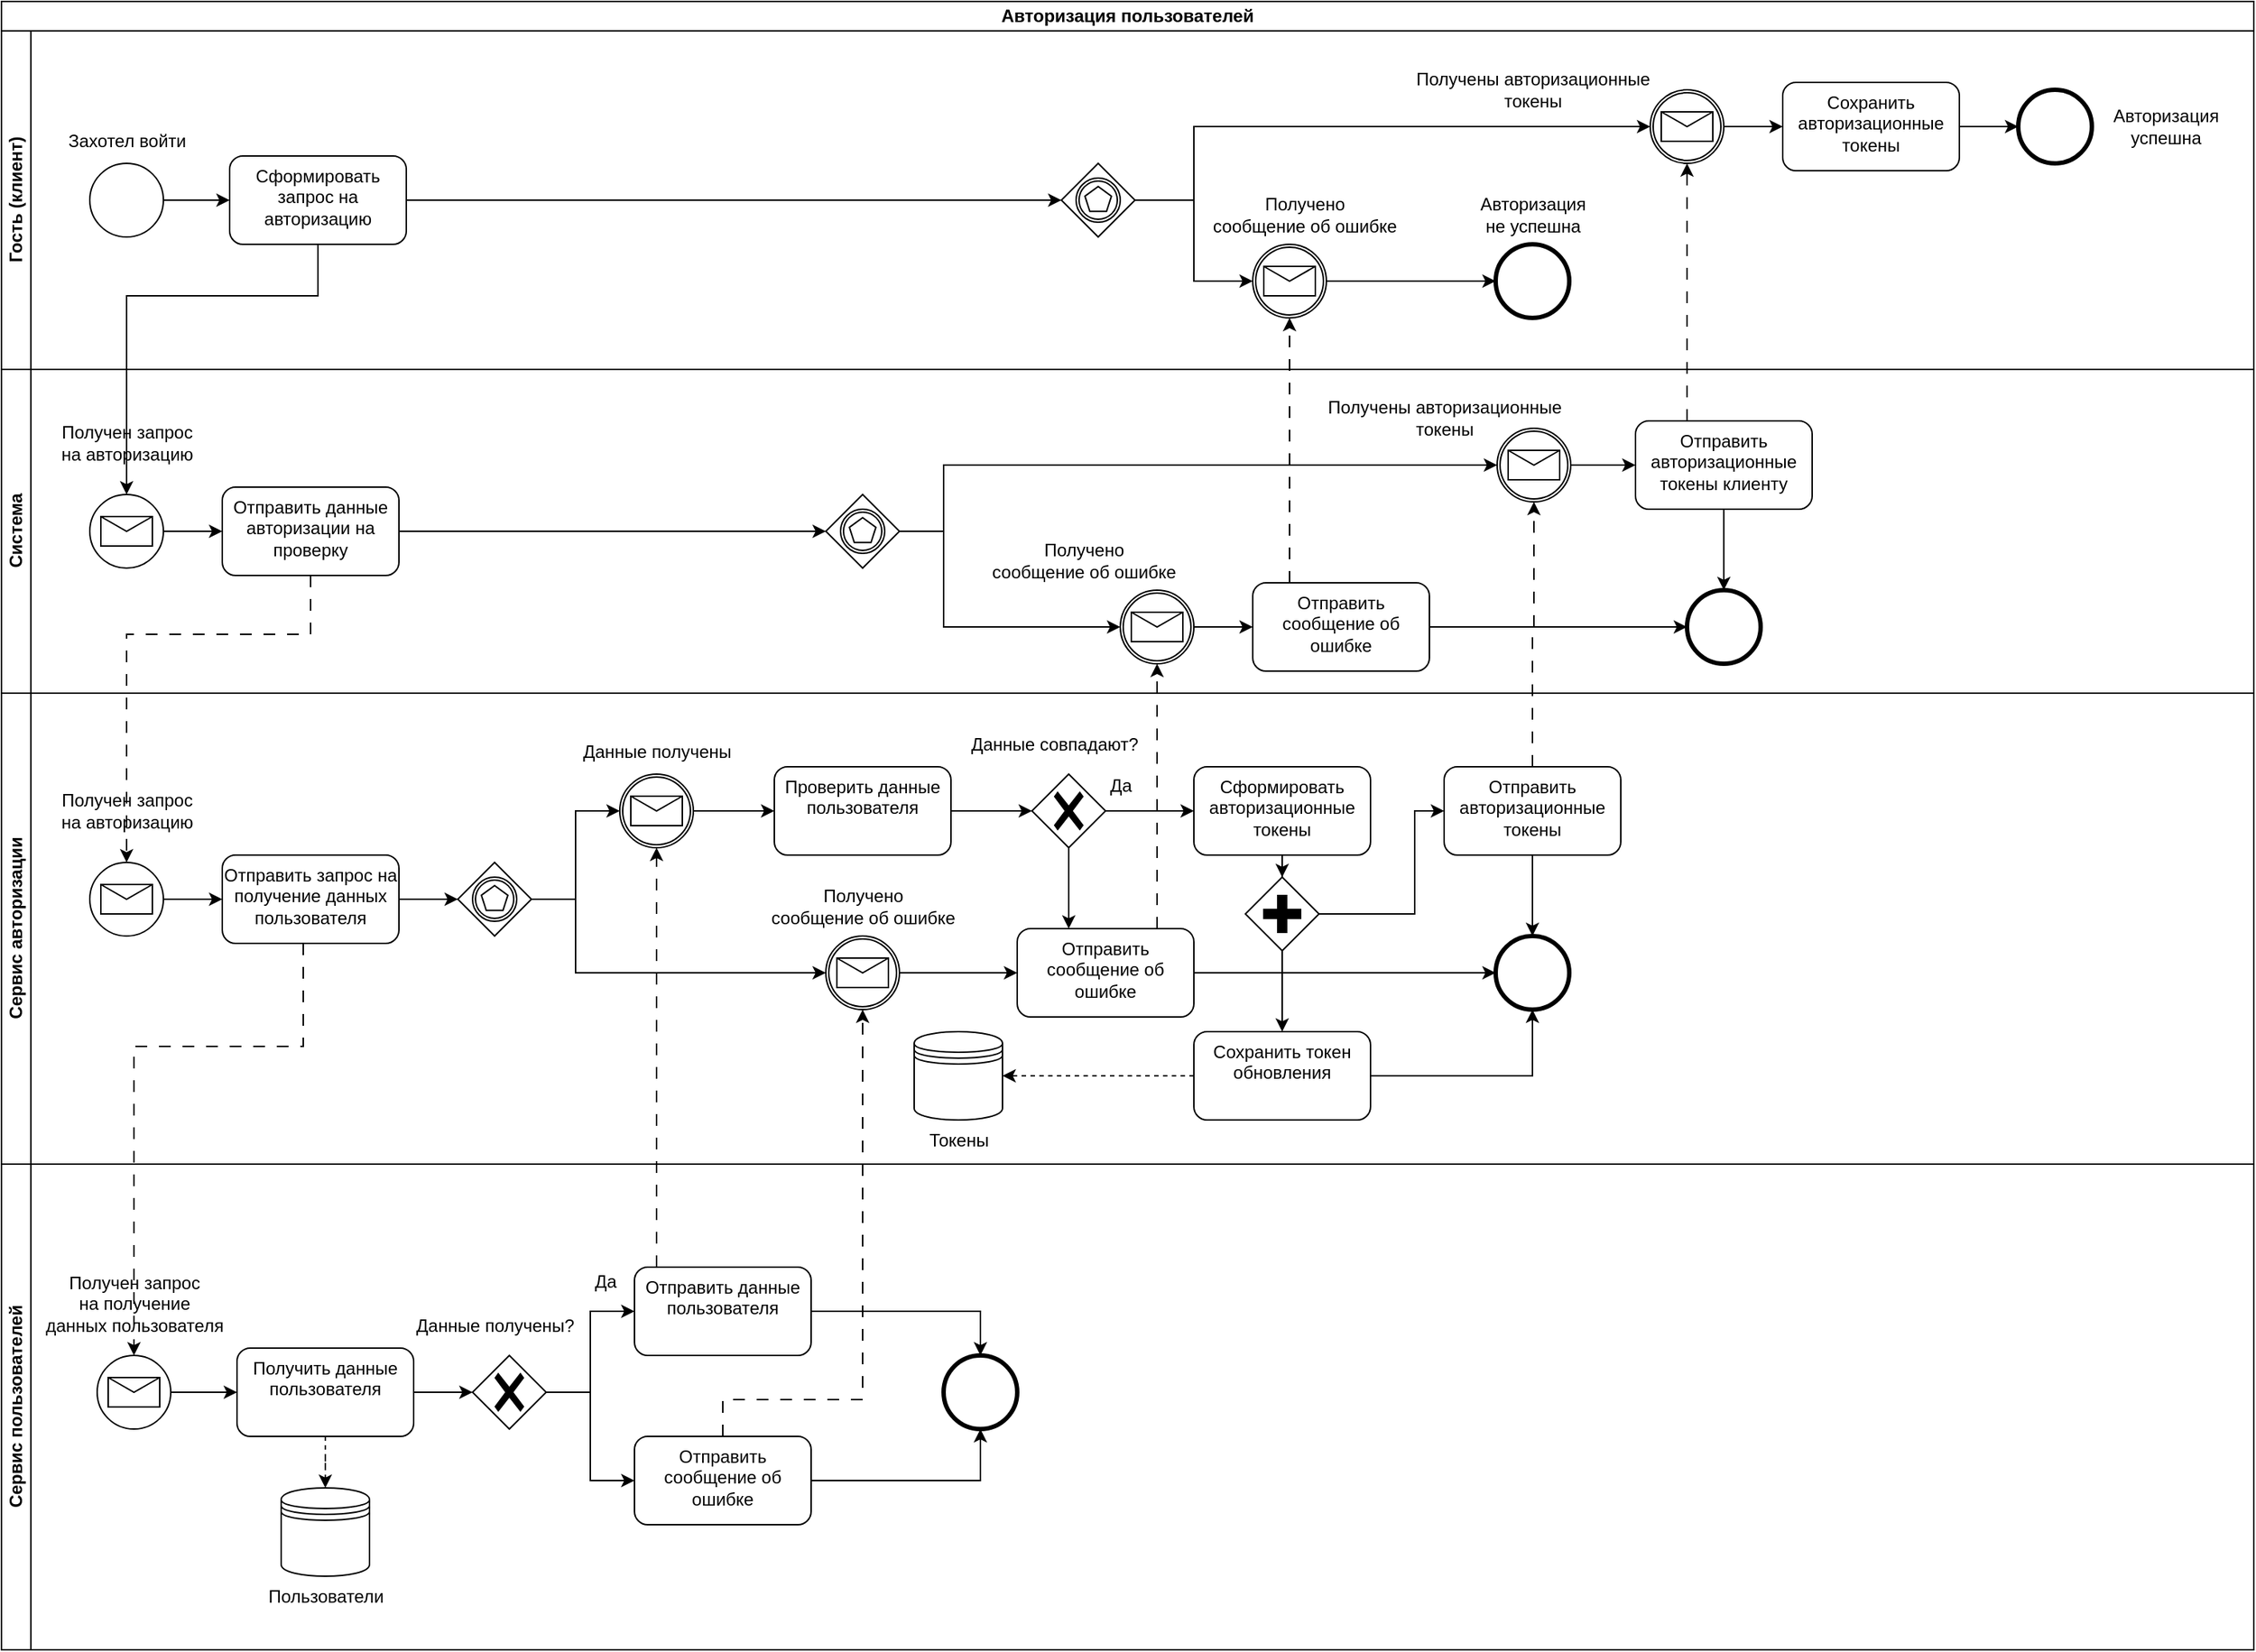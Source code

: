 <mxfile version="24.7.8">
  <diagram name="Page-1" id="yoeB2SSaoClNRnyR4tGA">
    <mxGraphModel dx="1154" dy="626" grid="1" gridSize="10" guides="1" tooltips="1" connect="1" arrows="1" fold="1" page="0" pageScale="1" pageWidth="850" pageHeight="1100" math="0" shadow="0">
      <root>
        <mxCell id="0" />
        <mxCell id="1" parent="0" />
        <mxCell id="EBRC14iGXl4szJExlWV8-6" value="Авторизация пользователей" style="swimlane;html=1;childLayout=stackLayout;resizeParent=1;resizeParentMax=0;horizontal=1;startSize=20;horizontalStack=0;whiteSpace=wrap;" vertex="1" parent="1">
          <mxGeometry x="150" y="10" width="1530" height="1120" as="geometry" />
        </mxCell>
        <mxCell id="EBRC14iGXl4szJExlWV8-7" value="Гость (клиент)" style="swimlane;html=1;startSize=20;horizontal=0;" vertex="1" parent="EBRC14iGXl4szJExlWV8-6">
          <mxGeometry y="20" width="1530" height="230" as="geometry" />
        </mxCell>
        <mxCell id="EBRC14iGXl4szJExlWV8-14" value="" style="edgeStyle=orthogonalEdgeStyle;rounded=0;orthogonalLoop=1;jettySize=auto;html=1;" edge="1" parent="EBRC14iGXl4szJExlWV8-7" source="EBRC14iGXl4szJExlWV8-10" target="EBRC14iGXl4szJExlWV8-13">
          <mxGeometry relative="1" as="geometry" />
        </mxCell>
        <mxCell id="EBRC14iGXl4szJExlWV8-10" value="" style="points=[[0.145,0.145,0],[0.5,0,0],[0.855,0.145,0],[1,0.5,0],[0.855,0.855,0],[0.5,1,0],[0.145,0.855,0],[0,0.5,0]];shape=mxgraph.bpmn.event;html=1;verticalLabelPosition=bottom;labelBackgroundColor=#ffffff;verticalAlign=top;align=center;perimeter=ellipsePerimeter;outlineConnect=0;aspect=fixed;outline=standard;symbol=general;" vertex="1" parent="EBRC14iGXl4szJExlWV8-7">
          <mxGeometry x="60" y="90" width="50" height="50" as="geometry" />
        </mxCell>
        <mxCell id="EBRC14iGXl4szJExlWV8-12" value="Захотел войти" style="text;html=1;align=center;verticalAlign=middle;resizable=0;points=[];autosize=1;strokeColor=none;fillColor=none;" vertex="1" parent="EBRC14iGXl4szJExlWV8-7">
          <mxGeometry x="35" y="60" width="100" height="30" as="geometry" />
        </mxCell>
        <mxCell id="EBRC14iGXl4szJExlWV8-110" style="edgeStyle=orthogonalEdgeStyle;rounded=0;orthogonalLoop=1;jettySize=auto;html=1;" edge="1" parent="EBRC14iGXl4szJExlWV8-7" source="EBRC14iGXl4szJExlWV8-13" target="EBRC14iGXl4szJExlWV8-109">
          <mxGeometry relative="1" as="geometry" />
        </mxCell>
        <mxCell id="EBRC14iGXl4szJExlWV8-13" value="Сформировать запрос на авторизацию" style="rounded=1;whiteSpace=wrap;html=1;verticalAlign=top;labelBackgroundColor=#ffffff;" vertex="1" parent="EBRC14iGXl4szJExlWV8-7">
          <mxGeometry x="155" y="85" width="120" height="60" as="geometry" />
        </mxCell>
        <mxCell id="EBRC14iGXl4szJExlWV8-146" style="edgeStyle=orthogonalEdgeStyle;rounded=0;orthogonalLoop=1;jettySize=auto;html=1;" edge="1" parent="EBRC14iGXl4szJExlWV8-7" source="EBRC14iGXl4szJExlWV8-104" target="EBRC14iGXl4szJExlWV8-145">
          <mxGeometry relative="1" as="geometry" />
        </mxCell>
        <mxCell id="EBRC14iGXl4szJExlWV8-104" value="" style="points=[[0.145,0.145,0],[0.5,0,0],[0.855,0.145,0],[1,0.5,0],[0.855,0.855,0],[0.5,1,0],[0.145,0.855,0],[0,0.5,0]];shape=mxgraph.bpmn.event;html=1;verticalLabelPosition=bottom;labelBackgroundColor=#ffffff;verticalAlign=top;align=center;perimeter=ellipsePerimeter;outlineConnect=0;aspect=fixed;outline=catching;symbol=message;" vertex="1" parent="EBRC14iGXl4szJExlWV8-7">
          <mxGeometry x="850" y="145" width="50" height="50" as="geometry" />
        </mxCell>
        <mxCell id="EBRC14iGXl4szJExlWV8-143" style="edgeStyle=orthogonalEdgeStyle;rounded=0;orthogonalLoop=1;jettySize=auto;html=1;" edge="1" parent="EBRC14iGXl4szJExlWV8-7" source="EBRC14iGXl4szJExlWV8-105" target="EBRC14iGXl4szJExlWV8-142">
          <mxGeometry relative="1" as="geometry" />
        </mxCell>
        <mxCell id="EBRC14iGXl4szJExlWV8-105" value="" style="points=[[0.145,0.145,0],[0.5,0,0],[0.855,0.145,0],[1,0.5,0],[0.855,0.855,0],[0.5,1,0],[0.145,0.855,0],[0,0.5,0]];shape=mxgraph.bpmn.event;html=1;verticalLabelPosition=bottom;labelBackgroundColor=#ffffff;verticalAlign=top;align=center;perimeter=ellipsePerimeter;outlineConnect=0;aspect=fixed;outline=catching;symbol=message;" vertex="1" parent="EBRC14iGXl4szJExlWV8-7">
          <mxGeometry x="1120" y="40" width="50" height="50" as="geometry" />
        </mxCell>
        <mxCell id="EBRC14iGXl4szJExlWV8-111" style="edgeStyle=orthogonalEdgeStyle;rounded=0;orthogonalLoop=1;jettySize=auto;html=1;" edge="1" parent="EBRC14iGXl4szJExlWV8-7" source="EBRC14iGXl4szJExlWV8-109" target="EBRC14iGXl4szJExlWV8-104">
          <mxGeometry relative="1" as="geometry">
            <Array as="points">
              <mxPoint x="810" y="115" />
              <mxPoint x="810" y="170" />
            </Array>
          </mxGeometry>
        </mxCell>
        <mxCell id="EBRC14iGXl4szJExlWV8-112" style="edgeStyle=orthogonalEdgeStyle;rounded=0;orthogonalLoop=1;jettySize=auto;html=1;" edge="1" parent="EBRC14iGXl4szJExlWV8-7" source="EBRC14iGXl4szJExlWV8-109" target="EBRC14iGXl4szJExlWV8-105">
          <mxGeometry relative="1" as="geometry">
            <Array as="points">
              <mxPoint x="810" y="115" />
              <mxPoint x="810" y="65" />
            </Array>
          </mxGeometry>
        </mxCell>
        <mxCell id="EBRC14iGXl4szJExlWV8-109" value="" style="points=[[0.25,0.25,0],[0.5,0,0],[0.75,0.25,0],[1,0.5,0],[0.75,0.75,0],[0.5,1,0],[0.25,0.75,0],[0,0.5,0]];shape=mxgraph.bpmn.gateway2;html=1;verticalLabelPosition=bottom;labelBackgroundColor=#ffffff;verticalAlign=top;align=center;perimeter=rhombusPerimeter;outlineConnect=0;outline=boundInt;symbol=multiple;" vertex="1" parent="EBRC14iGXl4szJExlWV8-7">
          <mxGeometry x="720" y="90" width="50" height="50" as="geometry" />
        </mxCell>
        <mxCell id="EBRC14iGXl4szJExlWV8-113" value="Получены авторизационные&lt;div&gt;токены&lt;/div&gt;" style="text;html=1;align=center;verticalAlign=middle;resizable=0;points=[];autosize=1;strokeColor=none;fillColor=none;" vertex="1" parent="EBRC14iGXl4szJExlWV8-7">
          <mxGeometry x="950" y="20" width="180" height="40" as="geometry" />
        </mxCell>
        <mxCell id="EBRC14iGXl4szJExlWV8-114" value="Получено&lt;div&gt;сообщение об ошибке&lt;/div&gt;" style="text;html=1;align=center;verticalAlign=middle;resizable=0;points=[];autosize=1;strokeColor=none;fillColor=none;" vertex="1" parent="EBRC14iGXl4szJExlWV8-7">
          <mxGeometry x="810" y="105" width="150" height="40" as="geometry" />
        </mxCell>
        <mxCell id="EBRC14iGXl4szJExlWV8-147" style="edgeStyle=orthogonalEdgeStyle;rounded=0;orthogonalLoop=1;jettySize=auto;html=1;" edge="1" parent="EBRC14iGXl4szJExlWV8-7" source="EBRC14iGXl4szJExlWV8-142" target="EBRC14iGXl4szJExlWV8-144">
          <mxGeometry relative="1" as="geometry" />
        </mxCell>
        <mxCell id="EBRC14iGXl4szJExlWV8-142" value="Сохранить авторизационные токены" style="rounded=1;whiteSpace=wrap;html=1;verticalAlign=top;labelBackgroundColor=#ffffff;" vertex="1" parent="EBRC14iGXl4szJExlWV8-7">
          <mxGeometry x="1210" y="35" width="120" height="60" as="geometry" />
        </mxCell>
        <mxCell id="EBRC14iGXl4szJExlWV8-144" value="" style="points=[[0.145,0.145,0],[0.5,0,0],[0.855,0.145,0],[1,0.5,0],[0.855,0.855,0],[0.5,1,0],[0.145,0.855,0],[0,0.5,0]];shape=mxgraph.bpmn.event;html=1;verticalLabelPosition=bottom;labelBackgroundColor=#ffffff;verticalAlign=top;align=center;perimeter=ellipsePerimeter;outlineConnect=0;aspect=fixed;outline=end;symbol=terminate2;" vertex="1" parent="EBRC14iGXl4szJExlWV8-7">
          <mxGeometry x="1370" y="40" width="50" height="50" as="geometry" />
        </mxCell>
        <mxCell id="EBRC14iGXl4szJExlWV8-145" value="" style="points=[[0.145,0.145,0],[0.5,0,0],[0.855,0.145,0],[1,0.5,0],[0.855,0.855,0],[0.5,1,0],[0.145,0.855,0],[0,0.5,0]];shape=mxgraph.bpmn.event;html=1;verticalLabelPosition=bottom;labelBackgroundColor=#ffffff;verticalAlign=top;align=center;perimeter=ellipsePerimeter;outlineConnect=0;aspect=fixed;outline=end;symbol=terminate2;" vertex="1" parent="EBRC14iGXl4szJExlWV8-7">
          <mxGeometry x="1015" y="145" width="50" height="50" as="geometry" />
        </mxCell>
        <mxCell id="EBRC14iGXl4szJExlWV8-148" value="Авторизация&lt;div&gt;успешна&lt;/div&gt;" style="text;html=1;align=center;verticalAlign=middle;resizable=0;points=[];autosize=1;strokeColor=none;fillColor=none;" vertex="1" parent="EBRC14iGXl4szJExlWV8-7">
          <mxGeometry x="1420" y="45" width="100" height="40" as="geometry" />
        </mxCell>
        <mxCell id="EBRC14iGXl4szJExlWV8-149" value="Авторизация&lt;div&gt;не успешна&lt;/div&gt;" style="text;html=1;align=center;verticalAlign=middle;resizable=0;points=[];autosize=1;strokeColor=none;fillColor=none;" vertex="1" parent="EBRC14iGXl4szJExlWV8-7">
          <mxGeometry x="990" y="105" width="100" height="40" as="geometry" />
        </mxCell>
        <mxCell id="EBRC14iGXl4szJExlWV8-8" value="Система" style="swimlane;html=1;startSize=20;horizontal=0;" vertex="1" parent="EBRC14iGXl4szJExlWV8-6">
          <mxGeometry y="250" width="1530" height="220" as="geometry" />
        </mxCell>
        <mxCell id="EBRC14iGXl4szJExlWV8-54" style="edgeStyle=orthogonalEdgeStyle;rounded=0;orthogonalLoop=1;jettySize=auto;html=1;" edge="1" parent="EBRC14iGXl4szJExlWV8-8" source="EBRC14iGXl4szJExlWV8-18" target="EBRC14iGXl4szJExlWV8-29">
          <mxGeometry relative="1" as="geometry" />
        </mxCell>
        <mxCell id="EBRC14iGXl4szJExlWV8-18" value="" style="points=[[0.145,0.145,0],[0.5,0,0],[0.855,0.145,0],[1,0.5,0],[0.855,0.855,0],[0.5,1,0],[0.145,0.855,0],[0,0.5,0]];shape=mxgraph.bpmn.event;html=1;verticalLabelPosition=bottom;labelBackgroundColor=#ffffff;verticalAlign=top;align=center;perimeter=ellipsePerimeter;outlineConnect=0;aspect=fixed;outline=standard;symbol=message;" vertex="1" parent="EBRC14iGXl4szJExlWV8-8">
          <mxGeometry x="60" y="85" width="50" height="50" as="geometry" />
        </mxCell>
        <mxCell id="EBRC14iGXl4szJExlWV8-19" value="Получен запрос&lt;div&gt;на авторизацию&lt;/div&gt;" style="text;html=1;align=center;verticalAlign=middle;resizable=0;points=[];autosize=1;strokeColor=none;fillColor=none;" vertex="1" parent="EBRC14iGXl4szJExlWV8-8">
          <mxGeometry x="30" y="30" width="110" height="40" as="geometry" />
        </mxCell>
        <mxCell id="EBRC14iGXl4szJExlWV8-87" style="edgeStyle=orthogonalEdgeStyle;rounded=0;orthogonalLoop=1;jettySize=auto;html=1;" edge="1" parent="EBRC14iGXl4szJExlWV8-8" source="EBRC14iGXl4szJExlWV8-29" target="EBRC14iGXl4szJExlWV8-86">
          <mxGeometry relative="1" as="geometry" />
        </mxCell>
        <mxCell id="EBRC14iGXl4szJExlWV8-29" value="Отправить данные авторизации на проверку" style="rounded=1;whiteSpace=wrap;html=1;verticalAlign=top;labelBackgroundColor=#ffffff;" vertex="1" parent="EBRC14iGXl4szJExlWV8-8">
          <mxGeometry x="150" y="80" width="120" height="60" as="geometry" />
        </mxCell>
        <mxCell id="EBRC14iGXl4szJExlWV8-93" style="edgeStyle=orthogonalEdgeStyle;rounded=0;orthogonalLoop=1;jettySize=auto;html=1;" edge="1" parent="EBRC14iGXl4szJExlWV8-8" source="EBRC14iGXl4szJExlWV8-86" target="EBRC14iGXl4szJExlWV8-89">
          <mxGeometry relative="1" as="geometry">
            <Array as="points">
              <mxPoint x="640" y="110" />
              <mxPoint x="640" y="175" />
            </Array>
          </mxGeometry>
        </mxCell>
        <mxCell id="EBRC14iGXl4szJExlWV8-94" style="edgeStyle=orthogonalEdgeStyle;rounded=0;orthogonalLoop=1;jettySize=auto;html=1;" edge="1" parent="EBRC14iGXl4szJExlWV8-8" source="EBRC14iGXl4szJExlWV8-86" target="EBRC14iGXl4szJExlWV8-90">
          <mxGeometry relative="1" as="geometry">
            <Array as="points">
              <mxPoint x="640" y="110" />
              <mxPoint x="640" y="65" />
            </Array>
          </mxGeometry>
        </mxCell>
        <mxCell id="EBRC14iGXl4szJExlWV8-86" value="" style="points=[[0.25,0.25,0],[0.5,0,0],[0.75,0.25,0],[1,0.5,0],[0.75,0.75,0],[0.5,1,0],[0.25,0.75,0],[0,0.5,0]];shape=mxgraph.bpmn.gateway2;html=1;verticalLabelPosition=bottom;labelBackgroundColor=#ffffff;verticalAlign=top;align=center;perimeter=rhombusPerimeter;outlineConnect=0;outline=boundInt;symbol=multiple;" vertex="1" parent="EBRC14iGXl4szJExlWV8-8">
          <mxGeometry x="560" y="85" width="50" height="50" as="geometry" />
        </mxCell>
        <mxCell id="EBRC14iGXl4szJExlWV8-99" style="edgeStyle=orthogonalEdgeStyle;rounded=0;orthogonalLoop=1;jettySize=auto;html=1;" edge="1" parent="EBRC14iGXl4szJExlWV8-8" source="EBRC14iGXl4szJExlWV8-89" target="EBRC14iGXl4szJExlWV8-97">
          <mxGeometry relative="1" as="geometry" />
        </mxCell>
        <mxCell id="EBRC14iGXl4szJExlWV8-89" value="" style="points=[[0.145,0.145,0],[0.5,0,0],[0.855,0.145,0],[1,0.5,0],[0.855,0.855,0],[0.5,1,0],[0.145,0.855,0],[0,0.5,0]];shape=mxgraph.bpmn.event;html=1;verticalLabelPosition=bottom;labelBackgroundColor=#ffffff;verticalAlign=top;align=center;perimeter=ellipsePerimeter;outlineConnect=0;aspect=fixed;outline=catching;symbol=message;" vertex="1" parent="EBRC14iGXl4szJExlWV8-8">
          <mxGeometry x="760" y="150" width="50" height="50" as="geometry" />
        </mxCell>
        <mxCell id="EBRC14iGXl4szJExlWV8-100" style="edgeStyle=orthogonalEdgeStyle;rounded=0;orthogonalLoop=1;jettySize=auto;html=1;" edge="1" parent="EBRC14iGXl4szJExlWV8-8" source="EBRC14iGXl4szJExlWV8-90" target="EBRC14iGXl4szJExlWV8-98">
          <mxGeometry relative="1" as="geometry" />
        </mxCell>
        <mxCell id="EBRC14iGXl4szJExlWV8-90" value="" style="points=[[0.145,0.145,0],[0.5,0,0],[0.855,0.145,0],[1,0.5,0],[0.855,0.855,0],[0.5,1,0],[0.145,0.855,0],[0,0.5,0]];shape=mxgraph.bpmn.event;html=1;verticalLabelPosition=bottom;labelBackgroundColor=#ffffff;verticalAlign=top;align=center;perimeter=ellipsePerimeter;outlineConnect=0;aspect=fixed;outline=catching;symbol=message;" vertex="1" parent="EBRC14iGXl4szJExlWV8-8">
          <mxGeometry x="1016" y="40" width="50" height="50" as="geometry" />
        </mxCell>
        <mxCell id="EBRC14iGXl4szJExlWV8-95" value="Получено&lt;div&gt;сообщение об ошибке&lt;/div&gt;" style="text;html=1;align=center;verticalAlign=middle;resizable=0;points=[];autosize=1;strokeColor=none;fillColor=none;" vertex="1" parent="EBRC14iGXl4szJExlWV8-8">
          <mxGeometry x="660" y="110" width="150" height="40" as="geometry" />
        </mxCell>
        <mxCell id="EBRC14iGXl4szJExlWV8-102" style="edgeStyle=orthogonalEdgeStyle;rounded=0;orthogonalLoop=1;jettySize=auto;html=1;" edge="1" parent="EBRC14iGXl4szJExlWV8-8" source="EBRC14iGXl4szJExlWV8-97" target="EBRC14iGXl4szJExlWV8-101">
          <mxGeometry relative="1" as="geometry" />
        </mxCell>
        <mxCell id="EBRC14iGXl4szJExlWV8-97" value="Отправить сообщение об ошибке" style="rounded=1;whiteSpace=wrap;html=1;verticalAlign=top;labelBackgroundColor=#ffffff;" vertex="1" parent="EBRC14iGXl4szJExlWV8-8">
          <mxGeometry x="850" y="145" width="120" height="60" as="geometry" />
        </mxCell>
        <mxCell id="EBRC14iGXl4szJExlWV8-103" style="edgeStyle=orthogonalEdgeStyle;rounded=0;orthogonalLoop=1;jettySize=auto;html=1;" edge="1" parent="EBRC14iGXl4szJExlWV8-8" source="EBRC14iGXl4szJExlWV8-98" target="EBRC14iGXl4szJExlWV8-101">
          <mxGeometry relative="1" as="geometry" />
        </mxCell>
        <mxCell id="EBRC14iGXl4szJExlWV8-98" value="Отправить авторизационные токены клиенту" style="rounded=1;whiteSpace=wrap;html=1;verticalAlign=top;labelBackgroundColor=#ffffff;" vertex="1" parent="EBRC14iGXl4szJExlWV8-8">
          <mxGeometry x="1110" y="35" width="120" height="60" as="geometry" />
        </mxCell>
        <mxCell id="EBRC14iGXl4szJExlWV8-101" value="" style="points=[[0.145,0.145,0],[0.5,0,0],[0.855,0.145,0],[1,0.5,0],[0.855,0.855,0],[0.5,1,0],[0.145,0.855,0],[0,0.5,0]];shape=mxgraph.bpmn.event;html=1;verticalLabelPosition=bottom;labelBackgroundColor=#ffffff;verticalAlign=top;align=center;perimeter=ellipsePerimeter;outlineConnect=0;aspect=fixed;outline=end;symbol=terminate2;" vertex="1" parent="EBRC14iGXl4szJExlWV8-8">
          <mxGeometry x="1145" y="150" width="50" height="50" as="geometry" />
        </mxCell>
        <mxCell id="EBRC14iGXl4szJExlWV8-9" value="Сервис авторизации" style="swimlane;html=1;startSize=20;horizontal=0;" vertex="1" parent="EBRC14iGXl4szJExlWV8-6">
          <mxGeometry y="470" width="1530" height="320" as="geometry" />
        </mxCell>
        <mxCell id="EBRC14iGXl4szJExlWV8-57" style="edgeStyle=orthogonalEdgeStyle;rounded=0;orthogonalLoop=1;jettySize=auto;html=1;" edge="1" parent="EBRC14iGXl4szJExlWV8-9" source="EBRC14iGXl4szJExlWV8-30" target="EBRC14iGXl4szJExlWV8-32">
          <mxGeometry relative="1" as="geometry" />
        </mxCell>
        <mxCell id="EBRC14iGXl4szJExlWV8-30" value="" style="points=[[0.145,0.145,0],[0.5,0,0],[0.855,0.145,0],[1,0.5,0],[0.855,0.855,0],[0.5,1,0],[0.145,0.855,0],[0,0.5,0]];shape=mxgraph.bpmn.event;html=1;verticalLabelPosition=bottom;labelBackgroundColor=#ffffff;verticalAlign=top;align=center;perimeter=ellipsePerimeter;outlineConnect=0;aspect=fixed;outline=standard;symbol=message;" vertex="1" parent="EBRC14iGXl4szJExlWV8-9">
          <mxGeometry x="60" y="115" width="50" height="50" as="geometry" />
        </mxCell>
        <mxCell id="EBRC14iGXl4szJExlWV8-31" value="Получен запрос&lt;div&gt;на авторизацию&lt;/div&gt;" style="text;html=1;align=center;verticalAlign=middle;resizable=0;points=[];autosize=1;strokeColor=none;fillColor=none;" vertex="1" parent="EBRC14iGXl4szJExlWV8-9">
          <mxGeometry x="30" y="60" width="110" height="40" as="geometry" />
        </mxCell>
        <mxCell id="EBRC14iGXl4szJExlWV8-64" style="edgeStyle=orthogonalEdgeStyle;rounded=0;orthogonalLoop=1;jettySize=auto;html=1;" edge="1" parent="EBRC14iGXl4szJExlWV8-9" source="EBRC14iGXl4szJExlWV8-32" target="EBRC14iGXl4szJExlWV8-63">
          <mxGeometry relative="1" as="geometry" />
        </mxCell>
        <mxCell id="EBRC14iGXl4szJExlWV8-32" value="Отправить запрос на получение данных пользователя" style="rounded=1;whiteSpace=wrap;html=1;verticalAlign=top;labelBackgroundColor=#ffffff;" vertex="1" parent="EBRC14iGXl4szJExlWV8-9">
          <mxGeometry x="150" y="110" width="120" height="60" as="geometry" />
        </mxCell>
        <mxCell id="EBRC14iGXl4szJExlWV8-73" style="edgeStyle=orthogonalEdgeStyle;rounded=0;orthogonalLoop=1;jettySize=auto;html=1;" edge="1" parent="EBRC14iGXl4szJExlWV8-9" source="EBRC14iGXl4szJExlWV8-45" target="EBRC14iGXl4szJExlWV8-68">
          <mxGeometry relative="1" as="geometry" />
        </mxCell>
        <mxCell id="EBRC14iGXl4szJExlWV8-45" value="" style="points=[[0.145,0.145,0],[0.5,0,0],[0.855,0.145,0],[1,0.5,0],[0.855,0.855,0],[0.5,1,0],[0.145,0.855,0],[0,0.5,0]];shape=mxgraph.bpmn.event;html=1;verticalLabelPosition=bottom;labelBackgroundColor=#ffffff;verticalAlign=top;align=center;perimeter=ellipsePerimeter;outlineConnect=0;aspect=fixed;outline=catching;symbol=message;" vertex="1" parent="EBRC14iGXl4szJExlWV8-9">
          <mxGeometry x="420" y="55" width="50" height="50" as="geometry" />
        </mxCell>
        <mxCell id="EBRC14iGXl4szJExlWV8-81" value="" style="edgeStyle=orthogonalEdgeStyle;rounded=0;orthogonalLoop=1;jettySize=auto;html=1;" edge="1" parent="EBRC14iGXl4szJExlWV8-9" source="EBRC14iGXl4szJExlWV8-46" target="EBRC14iGXl4szJExlWV8-79">
          <mxGeometry relative="1" as="geometry" />
        </mxCell>
        <mxCell id="EBRC14iGXl4szJExlWV8-46" value="" style="points=[[0.145,0.145,0],[0.5,0,0],[0.855,0.145,0],[1,0.5,0],[0.855,0.855,0],[0.5,1,0],[0.145,0.855,0],[0,0.5,0]];shape=mxgraph.bpmn.event;html=1;verticalLabelPosition=bottom;labelBackgroundColor=#ffffff;verticalAlign=top;align=center;perimeter=ellipsePerimeter;outlineConnect=0;aspect=fixed;outline=catching;symbol=message;" vertex="1" parent="EBRC14iGXl4szJExlWV8-9">
          <mxGeometry x="560" y="165" width="50" height="50" as="geometry" />
        </mxCell>
        <mxCell id="EBRC14iGXl4szJExlWV8-65" style="edgeStyle=orthogonalEdgeStyle;rounded=0;orthogonalLoop=1;jettySize=auto;html=1;" edge="1" parent="EBRC14iGXl4szJExlWV8-9" source="EBRC14iGXl4szJExlWV8-63" target="EBRC14iGXl4szJExlWV8-45">
          <mxGeometry relative="1" as="geometry">
            <Array as="points">
              <mxPoint x="390" y="140" />
              <mxPoint x="390" y="80" />
            </Array>
          </mxGeometry>
        </mxCell>
        <mxCell id="EBRC14iGXl4szJExlWV8-66" style="edgeStyle=orthogonalEdgeStyle;rounded=0;orthogonalLoop=1;jettySize=auto;html=1;" edge="1" parent="EBRC14iGXl4szJExlWV8-9" source="EBRC14iGXl4szJExlWV8-63" target="EBRC14iGXl4szJExlWV8-46">
          <mxGeometry relative="1" as="geometry">
            <Array as="points">
              <mxPoint x="390" y="140" />
              <mxPoint x="390" y="190" />
            </Array>
          </mxGeometry>
        </mxCell>
        <mxCell id="EBRC14iGXl4szJExlWV8-63" value="" style="points=[[0.25,0.25,0],[0.5,0,0],[0.75,0.25,0],[1,0.5,0],[0.75,0.75,0],[0.5,1,0],[0.25,0.75,0],[0,0.5,0]];shape=mxgraph.bpmn.gateway2;html=1;verticalLabelPosition=bottom;labelBackgroundColor=#ffffff;verticalAlign=top;align=center;perimeter=rhombusPerimeter;outlineConnect=0;outline=boundInt;symbol=multiple;" vertex="1" parent="EBRC14iGXl4szJExlWV8-9">
          <mxGeometry x="310" y="115" width="50" height="50" as="geometry" />
        </mxCell>
        <mxCell id="EBRC14iGXl4szJExlWV8-67" value="Данные получены" style="text;html=1;align=center;verticalAlign=middle;resizable=0;points=[];autosize=1;strokeColor=none;fillColor=none;" vertex="1" parent="EBRC14iGXl4szJExlWV8-9">
          <mxGeometry x="385" y="25" width="120" height="30" as="geometry" />
        </mxCell>
        <mxCell id="EBRC14iGXl4szJExlWV8-75" style="edgeStyle=orthogonalEdgeStyle;rounded=0;orthogonalLoop=1;jettySize=auto;html=1;" edge="1" parent="EBRC14iGXl4szJExlWV8-9" source="EBRC14iGXl4szJExlWV8-68" target="EBRC14iGXl4szJExlWV8-69">
          <mxGeometry relative="1" as="geometry" />
        </mxCell>
        <mxCell id="EBRC14iGXl4szJExlWV8-68" value="Проверить данные пользователя" style="rounded=1;whiteSpace=wrap;html=1;verticalAlign=top;labelBackgroundColor=#ffffff;" vertex="1" parent="EBRC14iGXl4szJExlWV8-9">
          <mxGeometry x="525" y="50" width="120" height="60" as="geometry" />
        </mxCell>
        <mxCell id="EBRC14iGXl4szJExlWV8-76" style="edgeStyle=orthogonalEdgeStyle;rounded=0;orthogonalLoop=1;jettySize=auto;html=1;" edge="1" parent="EBRC14iGXl4szJExlWV8-9" source="EBRC14iGXl4szJExlWV8-69" target="EBRC14iGXl4szJExlWV8-71">
          <mxGeometry relative="1" as="geometry" />
        </mxCell>
        <mxCell id="EBRC14iGXl4szJExlWV8-159" style="edgeStyle=orthogonalEdgeStyle;rounded=0;orthogonalLoop=1;jettySize=auto;html=1;" edge="1" parent="EBRC14iGXl4szJExlWV8-9" source="EBRC14iGXl4szJExlWV8-69" target="EBRC14iGXl4szJExlWV8-79">
          <mxGeometry relative="1" as="geometry">
            <Array as="points">
              <mxPoint x="725" y="140" />
              <mxPoint x="725" y="140" />
            </Array>
          </mxGeometry>
        </mxCell>
        <mxCell id="EBRC14iGXl4szJExlWV8-69" value="" style="points=[[0.25,0.25,0],[0.5,0,0],[0.75,0.25,0],[1,0.5,0],[0.75,0.75,0],[0.5,1,0],[0.25,0.75,0],[0,0.5,0]];shape=mxgraph.bpmn.gateway2;html=1;verticalLabelPosition=bottom;labelBackgroundColor=#ffffff;verticalAlign=top;align=center;perimeter=rhombusPerimeter;outlineConnect=0;outline=none;symbol=none;gwType=exclusive;" vertex="1" parent="EBRC14iGXl4szJExlWV8-9">
          <mxGeometry x="700" y="55" width="50" height="50" as="geometry" />
        </mxCell>
        <mxCell id="EBRC14iGXl4szJExlWV8-70" value="Данные совпадают?" style="text;html=1;align=center;verticalAlign=middle;resizable=0;points=[];autosize=1;strokeColor=none;fillColor=none;" vertex="1" parent="EBRC14iGXl4szJExlWV8-9">
          <mxGeometry x="645" y="20" width="140" height="30" as="geometry" />
        </mxCell>
        <mxCell id="EBRC14iGXl4szJExlWV8-151" style="edgeStyle=orthogonalEdgeStyle;rounded=0;orthogonalLoop=1;jettySize=auto;html=1;" edge="1" parent="EBRC14iGXl4szJExlWV8-9" source="EBRC14iGXl4szJExlWV8-71" target="EBRC14iGXl4szJExlWV8-150">
          <mxGeometry relative="1" as="geometry" />
        </mxCell>
        <mxCell id="EBRC14iGXl4szJExlWV8-71" value="Сформировать авторизационные токены" style="rounded=1;whiteSpace=wrap;html=1;verticalAlign=top;labelBackgroundColor=#ffffff;" vertex="1" parent="EBRC14iGXl4szJExlWV8-9">
          <mxGeometry x="810" y="50" width="120" height="60" as="geometry" />
        </mxCell>
        <mxCell id="EBRC14iGXl4szJExlWV8-85" style="edgeStyle=orthogonalEdgeStyle;rounded=0;orthogonalLoop=1;jettySize=auto;html=1;" edge="1" parent="EBRC14iGXl4szJExlWV8-9" source="EBRC14iGXl4szJExlWV8-72" target="EBRC14iGXl4szJExlWV8-83">
          <mxGeometry relative="1" as="geometry" />
        </mxCell>
        <mxCell id="EBRC14iGXl4szJExlWV8-72" value="Отправить авторизационные токены" style="rounded=1;whiteSpace=wrap;html=1;verticalAlign=top;labelBackgroundColor=#ffffff;" vertex="1" parent="EBRC14iGXl4szJExlWV8-9">
          <mxGeometry x="980" y="50" width="120" height="60" as="geometry" />
        </mxCell>
        <mxCell id="EBRC14iGXl4szJExlWV8-78" value="Получено&lt;div&gt;сообщение&amp;nbsp;&lt;span style=&quot;background-color: initial;&quot;&gt;об ошибке&lt;/span&gt;&lt;/div&gt;" style="text;html=1;align=center;verticalAlign=middle;resizable=0;points=[];autosize=1;strokeColor=none;fillColor=none;" vertex="1" parent="EBRC14iGXl4szJExlWV8-9">
          <mxGeometry x="510" y="125" width="150" height="40" as="geometry" />
        </mxCell>
        <mxCell id="EBRC14iGXl4szJExlWV8-84" style="edgeStyle=orthogonalEdgeStyle;rounded=0;orthogonalLoop=1;jettySize=auto;html=1;" edge="1" parent="EBRC14iGXl4szJExlWV8-9" source="EBRC14iGXl4szJExlWV8-79" target="EBRC14iGXl4szJExlWV8-83">
          <mxGeometry relative="1" as="geometry">
            <mxPoint x="1000" y="190" as="targetPoint" />
          </mxGeometry>
        </mxCell>
        <mxCell id="EBRC14iGXl4szJExlWV8-79" value="Отправить сообщение об ошибке" style="rounded=1;whiteSpace=wrap;html=1;verticalAlign=top;labelBackgroundColor=#ffffff;" vertex="1" parent="EBRC14iGXl4szJExlWV8-9">
          <mxGeometry x="690" y="160" width="120" height="60" as="geometry" />
        </mxCell>
        <mxCell id="EBRC14iGXl4szJExlWV8-83" value="" style="points=[[0.145,0.145,0],[0.5,0,0],[0.855,0.145,0],[1,0.5,0],[0.855,0.855,0],[0.5,1,0],[0.145,0.855,0],[0,0.5,0]];shape=mxgraph.bpmn.event;html=1;verticalLabelPosition=bottom;labelBackgroundColor=#ffffff;verticalAlign=top;align=center;perimeter=ellipsePerimeter;outlineConnect=0;aspect=fixed;outline=end;symbol=terminate2;" vertex="1" parent="EBRC14iGXl4szJExlWV8-9">
          <mxGeometry x="1015" y="165" width="50" height="50" as="geometry" />
        </mxCell>
        <mxCell id="EBRC14iGXl4szJExlWV8-152" style="edgeStyle=orthogonalEdgeStyle;rounded=0;orthogonalLoop=1;jettySize=auto;html=1;" edge="1" parent="EBRC14iGXl4szJExlWV8-9" source="EBRC14iGXl4szJExlWV8-150" target="EBRC14iGXl4szJExlWV8-72">
          <mxGeometry relative="1" as="geometry">
            <Array as="points">
              <mxPoint x="960" y="150" />
              <mxPoint x="960" y="80" />
            </Array>
          </mxGeometry>
        </mxCell>
        <mxCell id="EBRC14iGXl4szJExlWV8-154" value="" style="edgeStyle=orthogonalEdgeStyle;rounded=0;orthogonalLoop=1;jettySize=auto;html=1;" edge="1" parent="EBRC14iGXl4szJExlWV8-9" source="EBRC14iGXl4szJExlWV8-150" target="EBRC14iGXl4szJExlWV8-153">
          <mxGeometry relative="1" as="geometry" />
        </mxCell>
        <mxCell id="EBRC14iGXl4szJExlWV8-150" value="" style="points=[[0.25,0.25,0],[0.5,0,0],[0.75,0.25,0],[1,0.5,0],[0.75,0.75,0],[0.5,1,0],[0.25,0.75,0],[0,0.5,0]];shape=mxgraph.bpmn.gateway2;html=1;verticalLabelPosition=bottom;labelBackgroundColor=#ffffff;verticalAlign=top;align=center;perimeter=rhombusPerimeter;outlineConnect=0;outline=none;symbol=none;gwType=parallel;" vertex="1" parent="EBRC14iGXl4szJExlWV8-9">
          <mxGeometry x="845" y="125" width="50" height="50" as="geometry" />
        </mxCell>
        <mxCell id="EBRC14iGXl4szJExlWV8-156" style="edgeStyle=orthogonalEdgeStyle;rounded=0;orthogonalLoop=1;jettySize=auto;html=1;dashed=1;" edge="1" parent="EBRC14iGXl4szJExlWV8-9" source="EBRC14iGXl4szJExlWV8-153" target="EBRC14iGXl4szJExlWV8-155">
          <mxGeometry relative="1" as="geometry" />
        </mxCell>
        <mxCell id="EBRC14iGXl4szJExlWV8-157" style="edgeStyle=orthogonalEdgeStyle;rounded=0;orthogonalLoop=1;jettySize=auto;html=1;" edge="1" parent="EBRC14iGXl4szJExlWV8-9" source="EBRC14iGXl4szJExlWV8-153" target="EBRC14iGXl4szJExlWV8-83">
          <mxGeometry relative="1" as="geometry" />
        </mxCell>
        <mxCell id="EBRC14iGXl4szJExlWV8-153" value="Сохранить токен обновления" style="rounded=1;whiteSpace=wrap;html=1;verticalAlign=top;labelBackgroundColor=#ffffff;" vertex="1" parent="EBRC14iGXl4szJExlWV8-9">
          <mxGeometry x="810" y="230" width="120" height="60" as="geometry" />
        </mxCell>
        <mxCell id="EBRC14iGXl4szJExlWV8-155" value="Токены" style="shape=datastore;html=1;labelPosition=center;verticalLabelPosition=bottom;align=center;verticalAlign=top;" vertex="1" parent="EBRC14iGXl4szJExlWV8-9">
          <mxGeometry x="620" y="230" width="60" height="60" as="geometry" />
        </mxCell>
        <mxCell id="EBRC14iGXl4szJExlWV8-16" value="Сервис пользователей" style="swimlane;html=1;startSize=20;horizontal=0;" vertex="1" parent="EBRC14iGXl4szJExlWV8-6">
          <mxGeometry y="790" width="1530" height="330" as="geometry" />
        </mxCell>
        <mxCell id="EBRC14iGXl4szJExlWV8-47" style="edgeStyle=orthogonalEdgeStyle;rounded=0;orthogonalLoop=1;jettySize=auto;html=1;" edge="1" parent="EBRC14iGXl4szJExlWV8-16" source="EBRC14iGXl4szJExlWV8-33" target="EBRC14iGXl4szJExlWV8-37">
          <mxGeometry relative="1" as="geometry" />
        </mxCell>
        <mxCell id="EBRC14iGXl4szJExlWV8-33" value="" style="points=[[0.145,0.145,0],[0.5,0,0],[0.855,0.145,0],[1,0.5,0],[0.855,0.855,0],[0.5,1,0],[0.145,0.855,0],[0,0.5,0]];shape=mxgraph.bpmn.event;html=1;verticalLabelPosition=bottom;labelBackgroundColor=#ffffff;verticalAlign=top;align=center;perimeter=ellipsePerimeter;outlineConnect=0;aspect=fixed;outline=standard;symbol=message;" vertex="1" parent="EBRC14iGXl4szJExlWV8-16">
          <mxGeometry x="65" y="130" width="50" height="50" as="geometry" />
        </mxCell>
        <mxCell id="EBRC14iGXl4szJExlWV8-48" style="edgeStyle=orthogonalEdgeStyle;rounded=0;orthogonalLoop=1;jettySize=auto;html=1;dashed=1;" edge="1" parent="EBRC14iGXl4szJExlWV8-16" source="EBRC14iGXl4szJExlWV8-37" target="EBRC14iGXl4szJExlWV8-38">
          <mxGeometry relative="1" as="geometry" />
        </mxCell>
        <mxCell id="EBRC14iGXl4szJExlWV8-49" style="edgeStyle=orthogonalEdgeStyle;rounded=0;orthogonalLoop=1;jettySize=auto;html=1;" edge="1" parent="EBRC14iGXl4szJExlWV8-16" source="EBRC14iGXl4szJExlWV8-37" target="EBRC14iGXl4szJExlWV8-39">
          <mxGeometry relative="1" as="geometry" />
        </mxCell>
        <mxCell id="EBRC14iGXl4szJExlWV8-37" value="Получить данные пользователя" style="rounded=1;whiteSpace=wrap;html=1;verticalAlign=top;labelBackgroundColor=#ffffff;" vertex="1" parent="EBRC14iGXl4szJExlWV8-16">
          <mxGeometry x="160" y="125" width="120" height="60" as="geometry" />
        </mxCell>
        <mxCell id="EBRC14iGXl4szJExlWV8-38" value="Пользователи" style="shape=datastore;html=1;labelPosition=center;verticalLabelPosition=bottom;align=center;verticalAlign=top;" vertex="1" parent="EBRC14iGXl4szJExlWV8-16">
          <mxGeometry x="190" y="220" width="60" height="60" as="geometry" />
        </mxCell>
        <mxCell id="EBRC14iGXl4szJExlWV8-50" style="edgeStyle=orthogonalEdgeStyle;rounded=0;orthogonalLoop=1;jettySize=auto;html=1;" edge="1" parent="EBRC14iGXl4szJExlWV8-16" source="EBRC14iGXl4szJExlWV8-39" target="EBRC14iGXl4szJExlWV8-41">
          <mxGeometry relative="1" as="geometry" />
        </mxCell>
        <mxCell id="EBRC14iGXl4szJExlWV8-51" style="edgeStyle=orthogonalEdgeStyle;rounded=0;orthogonalLoop=1;jettySize=auto;html=1;" edge="1" parent="EBRC14iGXl4szJExlWV8-16" source="EBRC14iGXl4szJExlWV8-39" target="EBRC14iGXl4szJExlWV8-42">
          <mxGeometry relative="1" as="geometry">
            <Array as="points">
              <mxPoint x="400" y="155" />
              <mxPoint x="400" y="215" />
            </Array>
          </mxGeometry>
        </mxCell>
        <mxCell id="EBRC14iGXl4szJExlWV8-39" value="" style="points=[[0.25,0.25,0],[0.5,0,0],[0.75,0.25,0],[1,0.5,0],[0.75,0.75,0],[0.5,1,0],[0.25,0.75,0],[0,0.5,0]];shape=mxgraph.bpmn.gateway2;html=1;verticalLabelPosition=bottom;labelBackgroundColor=#ffffff;verticalAlign=top;align=center;perimeter=rhombusPerimeter;outlineConnect=0;outline=none;symbol=none;gwType=exclusive;" vertex="1" parent="EBRC14iGXl4szJExlWV8-16">
          <mxGeometry x="320" y="130" width="50" height="50" as="geometry" />
        </mxCell>
        <mxCell id="EBRC14iGXl4szJExlWV8-60" style="edgeStyle=orthogonalEdgeStyle;rounded=0;orthogonalLoop=1;jettySize=auto;html=1;" edge="1" parent="EBRC14iGXl4szJExlWV8-16" source="EBRC14iGXl4szJExlWV8-41" target="EBRC14iGXl4szJExlWV8-59">
          <mxGeometry relative="1" as="geometry">
            <Array as="points">
              <mxPoint x="665" y="100" />
            </Array>
          </mxGeometry>
        </mxCell>
        <mxCell id="EBRC14iGXl4szJExlWV8-41" value="Отправить данные пользователя" style="rounded=1;whiteSpace=wrap;html=1;verticalAlign=top;labelBackgroundColor=#ffffff;" vertex="1" parent="EBRC14iGXl4szJExlWV8-16">
          <mxGeometry x="430" y="70" width="120" height="60" as="geometry" />
        </mxCell>
        <mxCell id="EBRC14iGXl4szJExlWV8-61" style="edgeStyle=orthogonalEdgeStyle;rounded=0;orthogonalLoop=1;jettySize=auto;html=1;" edge="1" parent="EBRC14iGXl4szJExlWV8-16" source="EBRC14iGXl4szJExlWV8-42" target="EBRC14iGXl4szJExlWV8-59">
          <mxGeometry relative="1" as="geometry" />
        </mxCell>
        <mxCell id="EBRC14iGXl4szJExlWV8-42" value="Отправить сообщение об ошибке" style="rounded=1;whiteSpace=wrap;html=1;verticalAlign=top;labelBackgroundColor=#ffffff;" vertex="1" parent="EBRC14iGXl4szJExlWV8-16">
          <mxGeometry x="430" y="185" width="120" height="60" as="geometry" />
        </mxCell>
        <mxCell id="EBRC14iGXl4szJExlWV8-59" value="" style="points=[[0.145,0.145,0],[0.5,0,0],[0.855,0.145,0],[1,0.5,0],[0.855,0.855,0],[0.5,1,0],[0.145,0.855,0],[0,0.5,0]];shape=mxgraph.bpmn.event;html=1;verticalLabelPosition=bottom;labelBackgroundColor=#ffffff;verticalAlign=top;align=center;perimeter=ellipsePerimeter;outlineConnect=0;aspect=fixed;outline=end;symbol=terminate2;" vertex="1" parent="EBRC14iGXl4szJExlWV8-16">
          <mxGeometry x="640" y="130" width="50" height="50" as="geometry" />
        </mxCell>
        <mxCell id="EBRC14iGXl4szJExlWV8-40" value="Данные получены?" style="text;html=1;align=center;verticalAlign=middle;resizable=0;points=[];autosize=1;strokeColor=none;fillColor=none;" vertex="1" parent="EBRC14iGXl4szJExlWV8-16">
          <mxGeometry x="270" y="95" width="130" height="30" as="geometry" />
        </mxCell>
        <mxCell id="EBRC14iGXl4szJExlWV8-34" value="Получен запрос&lt;div&gt;на получение&lt;/div&gt;&lt;div&gt;данных пользователя&lt;/div&gt;" style="text;html=1;align=center;verticalAlign=middle;resizable=0;points=[];autosize=1;strokeColor=none;fillColor=none;" vertex="1" parent="EBRC14iGXl4szJExlWV8-16">
          <mxGeometry x="20" y="65" width="140" height="60" as="geometry" />
        </mxCell>
        <mxCell id="EBRC14iGXl4szJExlWV8-161" value="Да" style="text;html=1;align=center;verticalAlign=middle;resizable=0;points=[];autosize=1;strokeColor=none;fillColor=none;" vertex="1" parent="EBRC14iGXl4szJExlWV8-16">
          <mxGeometry x="390" y="65" width="40" height="30" as="geometry" />
        </mxCell>
        <mxCell id="EBRC14iGXl4szJExlWV8-20" style="edgeStyle=orthogonalEdgeStyle;rounded=0;orthogonalLoop=1;jettySize=auto;html=1;" edge="1" parent="EBRC14iGXl4szJExlWV8-6" source="EBRC14iGXl4szJExlWV8-13" target="EBRC14iGXl4szJExlWV8-18">
          <mxGeometry relative="1" as="geometry">
            <Array as="points">
              <mxPoint x="215" y="200" />
              <mxPoint x="85" y="200" />
            </Array>
          </mxGeometry>
        </mxCell>
        <mxCell id="EBRC14iGXl4szJExlWV8-52" style="edgeStyle=orthogonalEdgeStyle;rounded=0;orthogonalLoop=1;jettySize=auto;html=1;dashed=1;dashPattern=8 8;" edge="1" parent="EBRC14iGXl4szJExlWV8-6" source="EBRC14iGXl4szJExlWV8-41" target="EBRC14iGXl4szJExlWV8-45">
          <mxGeometry relative="1" as="geometry">
            <Array as="points">
              <mxPoint x="445" y="760" />
              <mxPoint x="445" y="760" />
            </Array>
          </mxGeometry>
        </mxCell>
        <mxCell id="EBRC14iGXl4szJExlWV8-53" style="edgeStyle=orthogonalEdgeStyle;rounded=0;orthogonalLoop=1;jettySize=auto;html=1;dashed=1;dashPattern=8 8;" edge="1" parent="EBRC14iGXl4szJExlWV8-6" source="EBRC14iGXl4szJExlWV8-42" target="EBRC14iGXl4szJExlWV8-46">
          <mxGeometry relative="1" as="geometry">
            <Array as="points">
              <mxPoint x="490" y="950" />
              <mxPoint x="585" y="950" />
            </Array>
          </mxGeometry>
        </mxCell>
        <mxCell id="EBRC14iGXl4szJExlWV8-55" style="edgeStyle=orthogonalEdgeStyle;rounded=0;orthogonalLoop=1;jettySize=auto;html=1;dashed=1;dashPattern=8 8;" edge="1" parent="EBRC14iGXl4szJExlWV8-6" source="EBRC14iGXl4szJExlWV8-29" target="EBRC14iGXl4szJExlWV8-30">
          <mxGeometry relative="1" as="geometry">
            <Array as="points">
              <mxPoint x="210" y="430" />
              <mxPoint x="85" y="430" />
            </Array>
          </mxGeometry>
        </mxCell>
        <mxCell id="EBRC14iGXl4szJExlWV8-58" style="edgeStyle=orthogonalEdgeStyle;rounded=0;orthogonalLoop=1;jettySize=auto;html=1;dashed=1;dashPattern=8 8;" edge="1" parent="EBRC14iGXl4szJExlWV8-6" source="EBRC14iGXl4szJExlWV8-32" target="EBRC14iGXl4szJExlWV8-33">
          <mxGeometry relative="1" as="geometry">
            <Array as="points">
              <mxPoint x="205" y="710" />
              <mxPoint x="90" y="710" />
            </Array>
          </mxGeometry>
        </mxCell>
        <mxCell id="EBRC14iGXl4szJExlWV8-91" style="edgeStyle=orthogonalEdgeStyle;rounded=0;orthogonalLoop=1;jettySize=auto;html=1;dashed=1;dashPattern=8 8;" edge="1" parent="EBRC14iGXl4szJExlWV8-6" source="EBRC14iGXl4szJExlWV8-79" target="EBRC14iGXl4szJExlWV8-89">
          <mxGeometry relative="1" as="geometry">
            <Array as="points">
              <mxPoint x="785" y="580" />
              <mxPoint x="785" y="580" />
            </Array>
          </mxGeometry>
        </mxCell>
        <mxCell id="EBRC14iGXl4szJExlWV8-92" style="edgeStyle=orthogonalEdgeStyle;rounded=0;orthogonalLoop=1;jettySize=auto;html=1;dashed=1;dashPattern=8 8;" edge="1" parent="EBRC14iGXl4szJExlWV8-6" source="EBRC14iGXl4szJExlWV8-72" target="EBRC14iGXl4szJExlWV8-90">
          <mxGeometry relative="1" as="geometry" />
        </mxCell>
        <mxCell id="EBRC14iGXl4szJExlWV8-106" style="edgeStyle=orthogonalEdgeStyle;rounded=0;orthogonalLoop=1;jettySize=auto;html=1;dashed=1;dashPattern=8 8;" edge="1" parent="EBRC14iGXl4szJExlWV8-6" source="EBRC14iGXl4szJExlWV8-97" target="EBRC14iGXl4szJExlWV8-104">
          <mxGeometry relative="1" as="geometry">
            <Array as="points">
              <mxPoint x="875" y="350" />
              <mxPoint x="875" y="350" />
            </Array>
          </mxGeometry>
        </mxCell>
        <mxCell id="EBRC14iGXl4szJExlWV8-107" style="edgeStyle=orthogonalEdgeStyle;rounded=0;orthogonalLoop=1;jettySize=auto;html=1;dashed=1;dashPattern=8 8;" edge="1" parent="EBRC14iGXl4szJExlWV8-6" source="EBRC14iGXl4szJExlWV8-98" target="EBRC14iGXl4szJExlWV8-105">
          <mxGeometry relative="1" as="geometry">
            <Array as="points">
              <mxPoint x="1145" y="240" />
              <mxPoint x="1145" y="240" />
            </Array>
          </mxGeometry>
        </mxCell>
        <mxCell id="EBRC14iGXl4szJExlWV8-96" value="Получены авторизационные&lt;div&gt;токены&lt;/div&gt;" style="text;html=1;align=center;verticalAlign=middle;resizable=0;points=[];autosize=1;strokeColor=none;fillColor=none;" vertex="1" parent="1">
          <mxGeometry x="1040" y="273" width="180" height="40" as="geometry" />
        </mxCell>
        <mxCell id="EBRC14iGXl4szJExlWV8-160" value="Да" style="text;html=1;align=center;verticalAlign=middle;resizable=0;points=[];autosize=1;strokeColor=none;fillColor=none;" vertex="1" parent="1">
          <mxGeometry x="890" y="528" width="40" height="30" as="geometry" />
        </mxCell>
      </root>
    </mxGraphModel>
  </diagram>
</mxfile>
